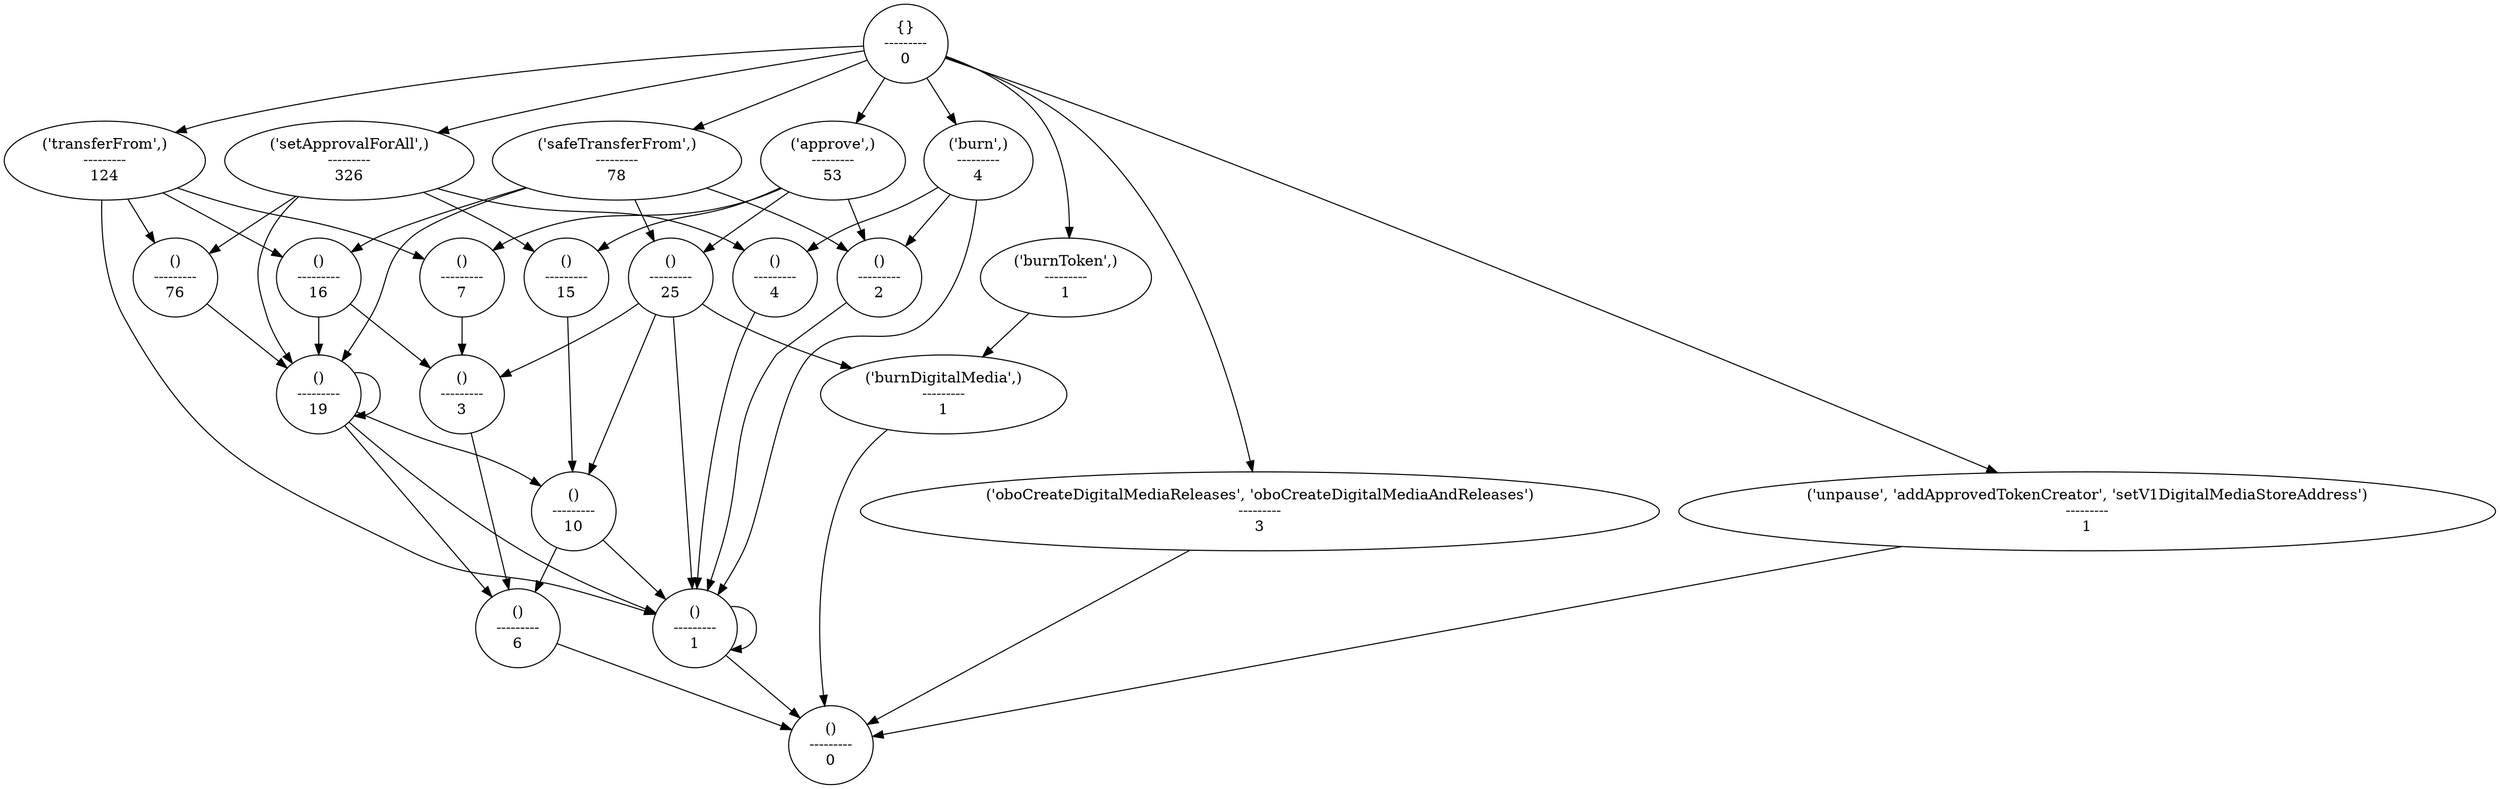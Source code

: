 strict digraph  {
"{}\n---------\n0";
"('setApprovalForAll',)\n---------\n326";
"()\n---------\n76";
"()\n---------\n19";
"()\n---------\n6";
"()\n---------\n0";
"()\n---------\n1";
"()\n---------\n19";
"()\n---------\n10";
"()\n---------\n1";
"()\n---------\n1";
"()\n---------\n15";
"()\n---------\n4";
"('transferFrom',)\n---------\n124";
"()\n---------\n16";
"()\n---------\n3";
"()\n---------\n7";
"()\n---------\n1";
"('safeTransferFrom',)\n---------\n78";
"()\n---------\n25";
"()\n---------\n1";
"('burnDigitalMedia',)\n---------\n1";
"()\n---------\n2";
"('approve',)\n---------\n53";
"()\n---------\n2";
"('burn',)\n---------\n4";
"('oboCreateDigitalMediaReleases', 'oboCreateDigitalMediaAndReleases')\n---------\n3";
"('burnToken',)\n---------\n1";
"('unpause', 'addApprovedTokenCreator', 'setV1DigitalMediaStoreAddress')\n---------\n1";
"{}\n---------\n0" -> "('setApprovalForAll',)\n---------\n326";
"{}\n---------\n0" -> "('transferFrom',)\n---------\n124";
"{}\n---------\n0" -> "('safeTransferFrom',)\n---------\n78";
"{}\n---------\n0" -> "('approve',)\n---------\n53";
"{}\n---------\n0" -> "('burn',)\n---------\n4";
"{}\n---------\n0" -> "('oboCreateDigitalMediaReleases', 'oboCreateDigitalMediaAndReleases')\n---------\n3";
"{}\n---------\n0" -> "('burnToken',)\n---------\n1";
"{}\n---------\n0" -> "('unpause', 'addApprovedTokenCreator', 'setV1DigitalMediaStoreAddress')\n---------\n1";
"('setApprovalForAll',)\n---------\n326" -> "()\n---------\n76";
"('setApprovalForAll',)\n---------\n326" -> "()\n---------\n19";
"('setApprovalForAll',)\n---------\n326" -> "()\n---------\n15";
"('setApprovalForAll',)\n---------\n326" -> "()\n---------\n4";
"()\n---------\n76" -> "()\n---------\n19";
"()\n---------\n19" -> "()\n---------\n6";
"()\n---------\n19" -> "()\n---------\n1";
"()\n---------\n6" -> "()\n---------\n0";
"()\n---------\n1" -> "()\n---------\n0";
"()\n---------\n19" -> "()\n---------\n19";
"()\n---------\n19" -> "()\n---------\n10";
"()\n---------\n19" -> "()\n---------\n1";
"()\n---------\n10" -> "()\n---------\n6";
"()\n---------\n10" -> "()\n---------\n1";
"()\n---------\n1" -> "()\n---------\n0";
"()\n---------\n1" -> "()\n---------\n1";
"()\n---------\n1" -> "()\n---------\n1";
"()\n---------\n15" -> "()\n---------\n10";
"()\n---------\n4" -> "()\n---------\n1";
"('transferFrom',)\n---------\n124" -> "()\n---------\n76";
"('transferFrom',)\n---------\n124" -> "()\n---------\n16";
"('transferFrom',)\n---------\n124" -> "()\n---------\n7";
"('transferFrom',)\n---------\n124" -> "()\n---------\n1";
"()\n---------\n16" -> "()\n---------\n19";
"()\n---------\n16" -> "()\n---------\n3";
"()\n---------\n3" -> "()\n---------\n6";
"()\n---------\n7" -> "()\n---------\n3";
"()\n---------\n1" -> "()\n---------\n1";
"('safeTransferFrom',)\n---------\n78" -> "()\n---------\n19";
"('safeTransferFrom',)\n---------\n78" -> "()\n---------\n16";
"('safeTransferFrom',)\n---------\n78" -> "()\n---------\n25";
"('safeTransferFrom',)\n---------\n78" -> "()\n---------\n2";
"()\n---------\n25" -> "()\n---------\n10";
"()\n---------\n25" -> "()\n---------\n3";
"()\n---------\n25" -> "()\n---------\n1";
"()\n---------\n25" -> "('burnDigitalMedia',)\n---------\n1";
"()\n---------\n1" -> "()\n---------\n1";
"('burnDigitalMedia',)\n---------\n1" -> "()\n---------\n0";
"()\n---------\n2" -> "()\n---------\n1";
"()\n---------\n2" -> "()\n---------\n1";
"('approve',)\n---------\n53" -> "()\n---------\n25";
"('approve',)\n---------\n53" -> "()\n---------\n15";
"('approve',)\n---------\n53" -> "()\n---------\n7";
"('approve',)\n---------\n53" -> "()\n---------\n2";
"()\n---------\n2" -> "()\n---------\n1";
"('burn',)\n---------\n4" -> "()\n---------\n4";
"('burn',)\n---------\n4" -> "()\n---------\n2";
"('burn',)\n---------\n4" -> "()\n---------\n2";
"('burn',)\n---------\n4" -> "()\n---------\n1";
"('oboCreateDigitalMediaReleases', 'oboCreateDigitalMediaAndReleases')\n---------\n3" -> "()\n---------\n0";
"('burnToken',)\n---------\n1" -> "('burnDigitalMedia',)\n---------\n1";
"('unpause', 'addApprovedTokenCreator', 'setV1DigitalMediaStoreAddress')\n---------\n1" -> "()\n---------\n0";
}
